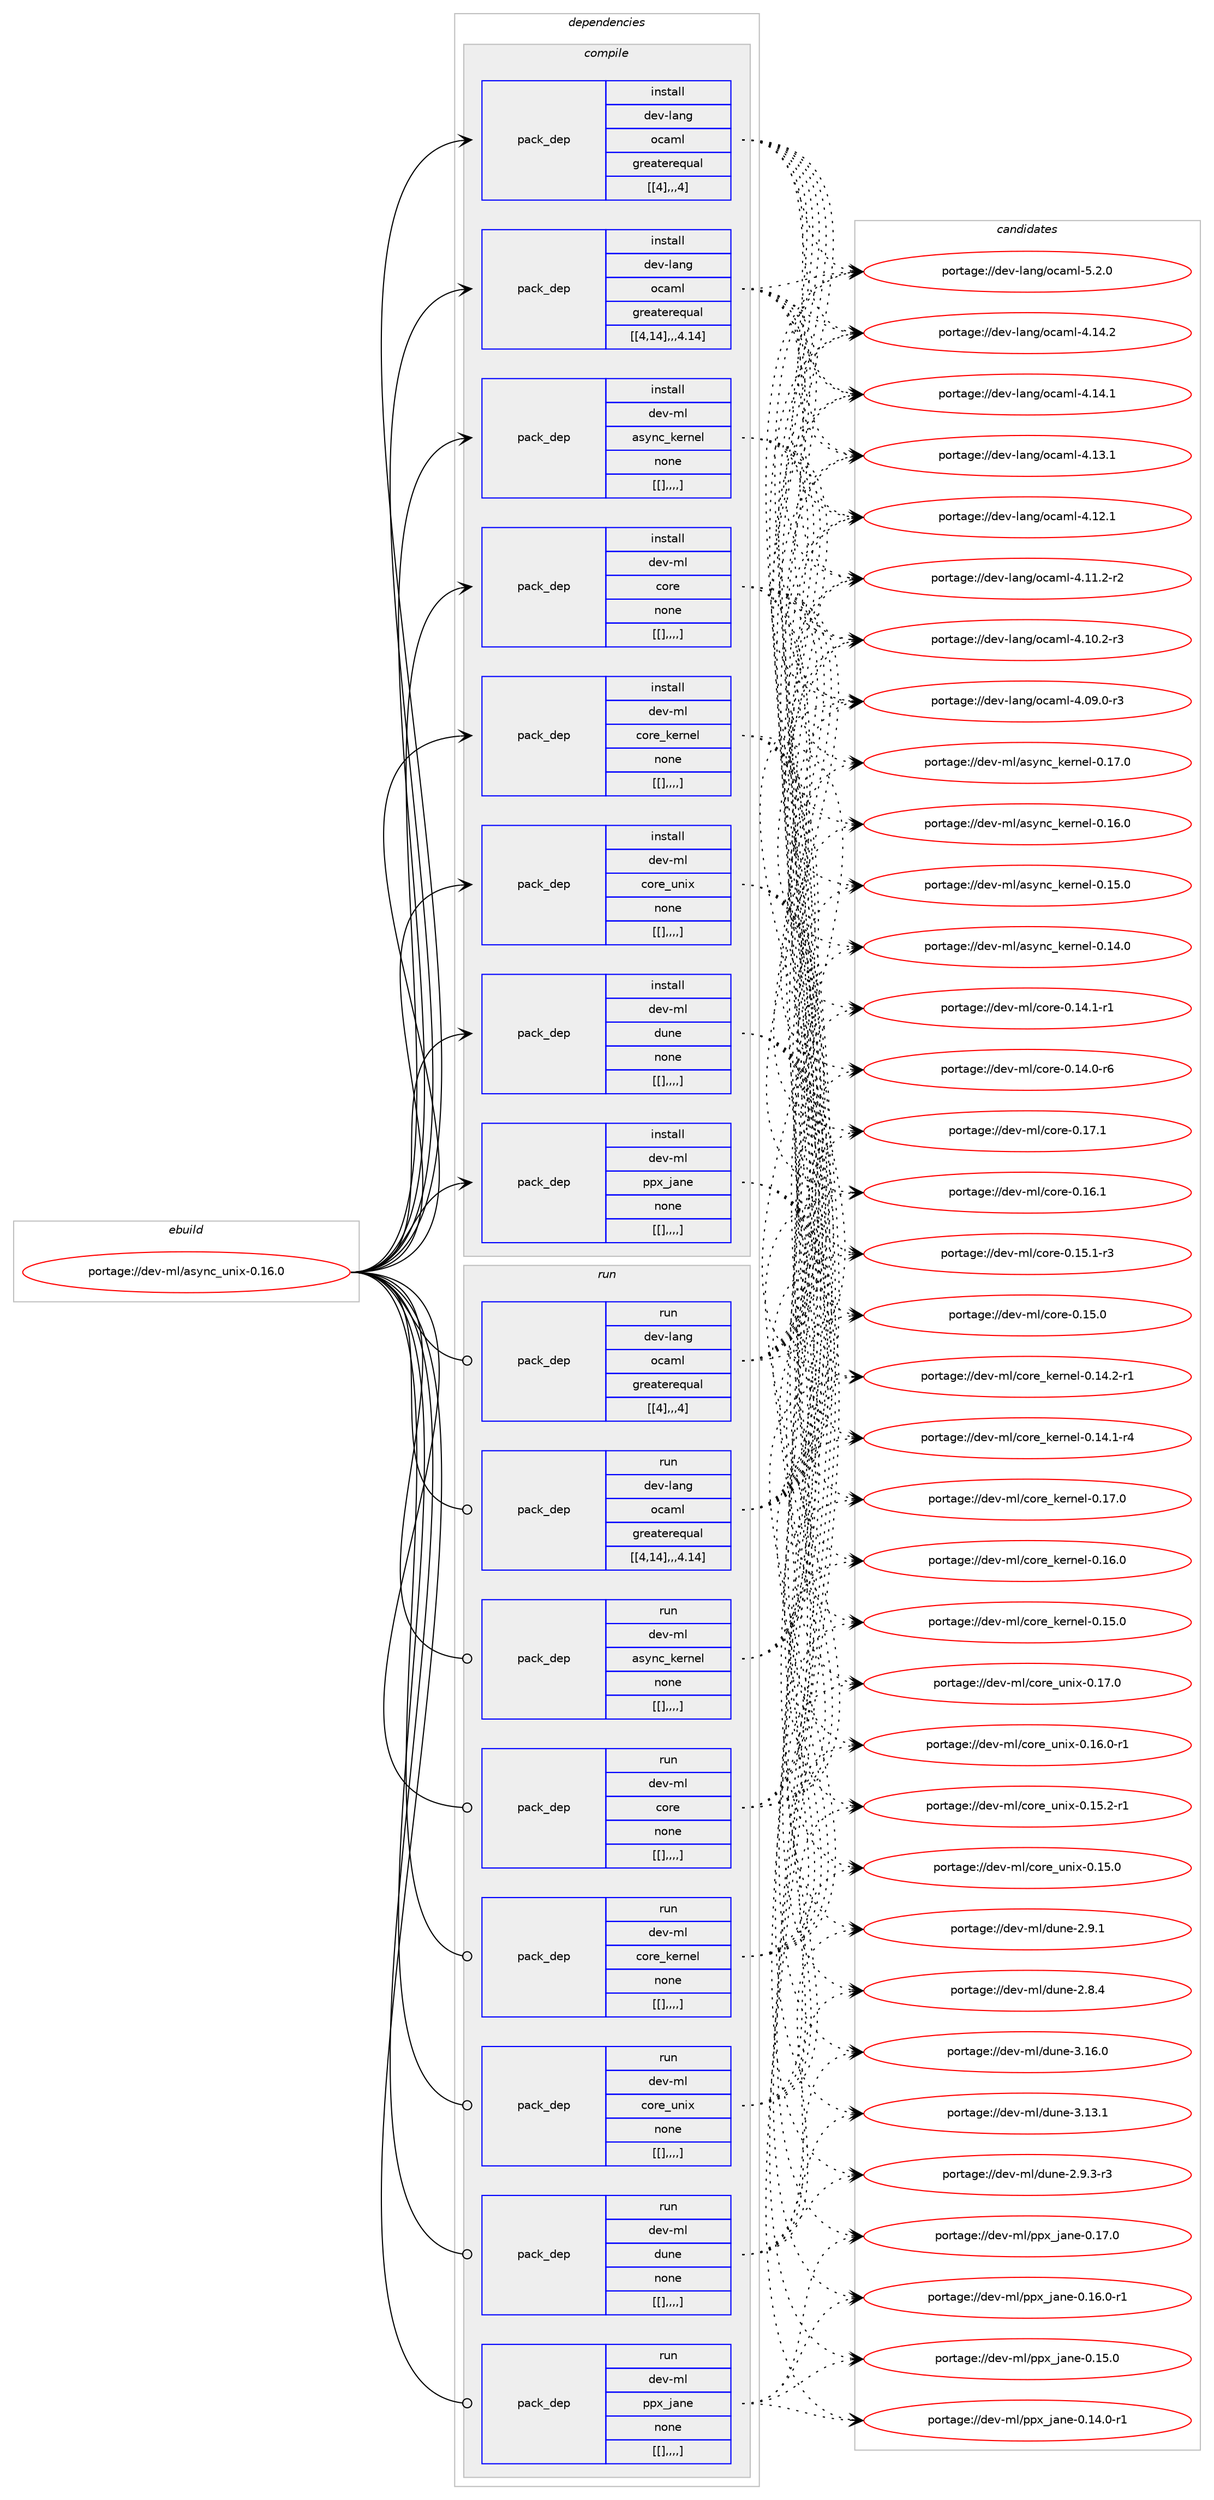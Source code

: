 digraph prolog {

# *************
# Graph options
# *************

newrank=true;
concentrate=true;
compound=true;
graph [rankdir=LR,fontname=Helvetica,fontsize=10,ranksep=1.5];#, ranksep=2.5, nodesep=0.2];
edge  [arrowhead=vee];
node  [fontname=Helvetica,fontsize=10];

# **********
# The ebuild
# **********

subgraph cluster_leftcol {
color=gray;
label=<<i>ebuild</i>>;
id [label="portage://dev-ml/async_unix-0.16.0", color=red, width=4, href="../dev-ml/async_unix-0.16.0.svg"];
}

# ****************
# The dependencies
# ****************

subgraph cluster_midcol {
color=gray;
label=<<i>dependencies</i>>;
subgraph cluster_compile {
fillcolor="#eeeeee";
style=filled;
label=<<i>compile</i>>;
subgraph pack87391 {
dependency118703 [label=<<TABLE BORDER="0" CELLBORDER="1" CELLSPACING="0" CELLPADDING="4" WIDTH="220"><TR><TD ROWSPAN="6" CELLPADDING="30">pack_dep</TD></TR><TR><TD WIDTH="110">install</TD></TR><TR><TD>dev-lang</TD></TR><TR><TD>ocaml</TD></TR><TR><TD>greaterequal</TD></TR><TR><TD>[[4],,,4]</TD></TR></TABLE>>, shape=none, color=blue];
}
id:e -> dependency118703:w [weight=20,style="solid",arrowhead="vee"];
subgraph pack87392 {
dependency118704 [label=<<TABLE BORDER="0" CELLBORDER="1" CELLSPACING="0" CELLPADDING="4" WIDTH="220"><TR><TD ROWSPAN="6" CELLPADDING="30">pack_dep</TD></TR><TR><TD WIDTH="110">install</TD></TR><TR><TD>dev-lang</TD></TR><TR><TD>ocaml</TD></TR><TR><TD>greaterequal</TD></TR><TR><TD>[[4,14],,,4.14]</TD></TR></TABLE>>, shape=none, color=blue];
}
id:e -> dependency118704:w [weight=20,style="solid",arrowhead="vee"];
subgraph pack87393 {
dependency118705 [label=<<TABLE BORDER="0" CELLBORDER="1" CELLSPACING="0" CELLPADDING="4" WIDTH="220"><TR><TD ROWSPAN="6" CELLPADDING="30">pack_dep</TD></TR><TR><TD WIDTH="110">install</TD></TR><TR><TD>dev-ml</TD></TR><TR><TD>async_kernel</TD></TR><TR><TD>none</TD></TR><TR><TD>[[],,,,]</TD></TR></TABLE>>, shape=none, color=blue];
}
id:e -> dependency118705:w [weight=20,style="solid",arrowhead="vee"];
subgraph pack87394 {
dependency118706 [label=<<TABLE BORDER="0" CELLBORDER="1" CELLSPACING="0" CELLPADDING="4" WIDTH="220"><TR><TD ROWSPAN="6" CELLPADDING="30">pack_dep</TD></TR><TR><TD WIDTH="110">install</TD></TR><TR><TD>dev-ml</TD></TR><TR><TD>core</TD></TR><TR><TD>none</TD></TR><TR><TD>[[],,,,]</TD></TR></TABLE>>, shape=none, color=blue];
}
id:e -> dependency118706:w [weight=20,style="solid",arrowhead="vee"];
subgraph pack87395 {
dependency118707 [label=<<TABLE BORDER="0" CELLBORDER="1" CELLSPACING="0" CELLPADDING="4" WIDTH="220"><TR><TD ROWSPAN="6" CELLPADDING="30">pack_dep</TD></TR><TR><TD WIDTH="110">install</TD></TR><TR><TD>dev-ml</TD></TR><TR><TD>core_kernel</TD></TR><TR><TD>none</TD></TR><TR><TD>[[],,,,]</TD></TR></TABLE>>, shape=none, color=blue];
}
id:e -> dependency118707:w [weight=20,style="solid",arrowhead="vee"];
subgraph pack87396 {
dependency118708 [label=<<TABLE BORDER="0" CELLBORDER="1" CELLSPACING="0" CELLPADDING="4" WIDTH="220"><TR><TD ROWSPAN="6" CELLPADDING="30">pack_dep</TD></TR><TR><TD WIDTH="110">install</TD></TR><TR><TD>dev-ml</TD></TR><TR><TD>core_unix</TD></TR><TR><TD>none</TD></TR><TR><TD>[[],,,,]</TD></TR></TABLE>>, shape=none, color=blue];
}
id:e -> dependency118708:w [weight=20,style="solid",arrowhead="vee"];
subgraph pack87397 {
dependency118709 [label=<<TABLE BORDER="0" CELLBORDER="1" CELLSPACING="0" CELLPADDING="4" WIDTH="220"><TR><TD ROWSPAN="6" CELLPADDING="30">pack_dep</TD></TR><TR><TD WIDTH="110">install</TD></TR><TR><TD>dev-ml</TD></TR><TR><TD>dune</TD></TR><TR><TD>none</TD></TR><TR><TD>[[],,,,]</TD></TR></TABLE>>, shape=none, color=blue];
}
id:e -> dependency118709:w [weight=20,style="solid",arrowhead="vee"];
subgraph pack87398 {
dependency118710 [label=<<TABLE BORDER="0" CELLBORDER="1" CELLSPACING="0" CELLPADDING="4" WIDTH="220"><TR><TD ROWSPAN="6" CELLPADDING="30">pack_dep</TD></TR><TR><TD WIDTH="110">install</TD></TR><TR><TD>dev-ml</TD></TR><TR><TD>ppx_jane</TD></TR><TR><TD>none</TD></TR><TR><TD>[[],,,,]</TD></TR></TABLE>>, shape=none, color=blue];
}
id:e -> dependency118710:w [weight=20,style="solid",arrowhead="vee"];
}
subgraph cluster_compileandrun {
fillcolor="#eeeeee";
style=filled;
label=<<i>compile and run</i>>;
}
subgraph cluster_run {
fillcolor="#eeeeee";
style=filled;
label=<<i>run</i>>;
subgraph pack87399 {
dependency118711 [label=<<TABLE BORDER="0" CELLBORDER="1" CELLSPACING="0" CELLPADDING="4" WIDTH="220"><TR><TD ROWSPAN="6" CELLPADDING="30">pack_dep</TD></TR><TR><TD WIDTH="110">run</TD></TR><TR><TD>dev-lang</TD></TR><TR><TD>ocaml</TD></TR><TR><TD>greaterequal</TD></TR><TR><TD>[[4],,,4]</TD></TR></TABLE>>, shape=none, color=blue];
}
id:e -> dependency118711:w [weight=20,style="solid",arrowhead="odot"];
subgraph pack87400 {
dependency118712 [label=<<TABLE BORDER="0" CELLBORDER="1" CELLSPACING="0" CELLPADDING="4" WIDTH="220"><TR><TD ROWSPAN="6" CELLPADDING="30">pack_dep</TD></TR><TR><TD WIDTH="110">run</TD></TR><TR><TD>dev-lang</TD></TR><TR><TD>ocaml</TD></TR><TR><TD>greaterequal</TD></TR><TR><TD>[[4,14],,,4.14]</TD></TR></TABLE>>, shape=none, color=blue];
}
id:e -> dependency118712:w [weight=20,style="solid",arrowhead="odot"];
subgraph pack87401 {
dependency118713 [label=<<TABLE BORDER="0" CELLBORDER="1" CELLSPACING="0" CELLPADDING="4" WIDTH="220"><TR><TD ROWSPAN="6" CELLPADDING="30">pack_dep</TD></TR><TR><TD WIDTH="110">run</TD></TR><TR><TD>dev-ml</TD></TR><TR><TD>async_kernel</TD></TR><TR><TD>none</TD></TR><TR><TD>[[],,,,]</TD></TR></TABLE>>, shape=none, color=blue];
}
id:e -> dependency118713:w [weight=20,style="solid",arrowhead="odot"];
subgraph pack87402 {
dependency118714 [label=<<TABLE BORDER="0" CELLBORDER="1" CELLSPACING="0" CELLPADDING="4" WIDTH="220"><TR><TD ROWSPAN="6" CELLPADDING="30">pack_dep</TD></TR><TR><TD WIDTH="110">run</TD></TR><TR><TD>dev-ml</TD></TR><TR><TD>core</TD></TR><TR><TD>none</TD></TR><TR><TD>[[],,,,]</TD></TR></TABLE>>, shape=none, color=blue];
}
id:e -> dependency118714:w [weight=20,style="solid",arrowhead="odot"];
subgraph pack87403 {
dependency118715 [label=<<TABLE BORDER="0" CELLBORDER="1" CELLSPACING="0" CELLPADDING="4" WIDTH="220"><TR><TD ROWSPAN="6" CELLPADDING="30">pack_dep</TD></TR><TR><TD WIDTH="110">run</TD></TR><TR><TD>dev-ml</TD></TR><TR><TD>core_kernel</TD></TR><TR><TD>none</TD></TR><TR><TD>[[],,,,]</TD></TR></TABLE>>, shape=none, color=blue];
}
id:e -> dependency118715:w [weight=20,style="solid",arrowhead="odot"];
subgraph pack87404 {
dependency118716 [label=<<TABLE BORDER="0" CELLBORDER="1" CELLSPACING="0" CELLPADDING="4" WIDTH="220"><TR><TD ROWSPAN="6" CELLPADDING="30">pack_dep</TD></TR><TR><TD WIDTH="110">run</TD></TR><TR><TD>dev-ml</TD></TR><TR><TD>core_unix</TD></TR><TR><TD>none</TD></TR><TR><TD>[[],,,,]</TD></TR></TABLE>>, shape=none, color=blue];
}
id:e -> dependency118716:w [weight=20,style="solid",arrowhead="odot"];
subgraph pack87405 {
dependency118717 [label=<<TABLE BORDER="0" CELLBORDER="1" CELLSPACING="0" CELLPADDING="4" WIDTH="220"><TR><TD ROWSPAN="6" CELLPADDING="30">pack_dep</TD></TR><TR><TD WIDTH="110">run</TD></TR><TR><TD>dev-ml</TD></TR><TR><TD>dune</TD></TR><TR><TD>none</TD></TR><TR><TD>[[],,,,]</TD></TR></TABLE>>, shape=none, color=blue];
}
id:e -> dependency118717:w [weight=20,style="solid",arrowhead="odot"];
subgraph pack87406 {
dependency118718 [label=<<TABLE BORDER="0" CELLBORDER="1" CELLSPACING="0" CELLPADDING="4" WIDTH="220"><TR><TD ROWSPAN="6" CELLPADDING="30">pack_dep</TD></TR><TR><TD WIDTH="110">run</TD></TR><TR><TD>dev-ml</TD></TR><TR><TD>ppx_jane</TD></TR><TR><TD>none</TD></TR><TR><TD>[[],,,,]</TD></TR></TABLE>>, shape=none, color=blue];
}
id:e -> dependency118718:w [weight=20,style="solid",arrowhead="odot"];
}
}

# **************
# The candidates
# **************

subgraph cluster_choices {
rank=same;
color=gray;
label=<<i>candidates</i>>;

subgraph choice87391 {
color=black;
nodesep=1;
choice1001011184510897110103471119997109108455346504648 [label="portage://dev-lang/ocaml-5.2.0", color=red, width=4,href="../dev-lang/ocaml-5.2.0.svg"];
choice100101118451089711010347111999710910845524649524650 [label="portage://dev-lang/ocaml-4.14.2", color=red, width=4,href="../dev-lang/ocaml-4.14.2.svg"];
choice100101118451089711010347111999710910845524649524649 [label="portage://dev-lang/ocaml-4.14.1", color=red, width=4,href="../dev-lang/ocaml-4.14.1.svg"];
choice100101118451089711010347111999710910845524649514649 [label="portage://dev-lang/ocaml-4.13.1", color=red, width=4,href="../dev-lang/ocaml-4.13.1.svg"];
choice100101118451089711010347111999710910845524649504649 [label="portage://dev-lang/ocaml-4.12.1", color=red, width=4,href="../dev-lang/ocaml-4.12.1.svg"];
choice1001011184510897110103471119997109108455246494946504511450 [label="portage://dev-lang/ocaml-4.11.2-r2", color=red, width=4,href="../dev-lang/ocaml-4.11.2-r2.svg"];
choice1001011184510897110103471119997109108455246494846504511451 [label="portage://dev-lang/ocaml-4.10.2-r3", color=red, width=4,href="../dev-lang/ocaml-4.10.2-r3.svg"];
choice1001011184510897110103471119997109108455246485746484511451 [label="portage://dev-lang/ocaml-4.09.0-r3", color=red, width=4,href="../dev-lang/ocaml-4.09.0-r3.svg"];
dependency118703:e -> choice1001011184510897110103471119997109108455346504648:w [style=dotted,weight="100"];
dependency118703:e -> choice100101118451089711010347111999710910845524649524650:w [style=dotted,weight="100"];
dependency118703:e -> choice100101118451089711010347111999710910845524649524649:w [style=dotted,weight="100"];
dependency118703:e -> choice100101118451089711010347111999710910845524649514649:w [style=dotted,weight="100"];
dependency118703:e -> choice100101118451089711010347111999710910845524649504649:w [style=dotted,weight="100"];
dependency118703:e -> choice1001011184510897110103471119997109108455246494946504511450:w [style=dotted,weight="100"];
dependency118703:e -> choice1001011184510897110103471119997109108455246494846504511451:w [style=dotted,weight="100"];
dependency118703:e -> choice1001011184510897110103471119997109108455246485746484511451:w [style=dotted,weight="100"];
}
subgraph choice87392 {
color=black;
nodesep=1;
choice1001011184510897110103471119997109108455346504648 [label="portage://dev-lang/ocaml-5.2.0", color=red, width=4,href="../dev-lang/ocaml-5.2.0.svg"];
choice100101118451089711010347111999710910845524649524650 [label="portage://dev-lang/ocaml-4.14.2", color=red, width=4,href="../dev-lang/ocaml-4.14.2.svg"];
choice100101118451089711010347111999710910845524649524649 [label="portage://dev-lang/ocaml-4.14.1", color=red, width=4,href="../dev-lang/ocaml-4.14.1.svg"];
choice100101118451089711010347111999710910845524649514649 [label="portage://dev-lang/ocaml-4.13.1", color=red, width=4,href="../dev-lang/ocaml-4.13.1.svg"];
choice100101118451089711010347111999710910845524649504649 [label="portage://dev-lang/ocaml-4.12.1", color=red, width=4,href="../dev-lang/ocaml-4.12.1.svg"];
choice1001011184510897110103471119997109108455246494946504511450 [label="portage://dev-lang/ocaml-4.11.2-r2", color=red, width=4,href="../dev-lang/ocaml-4.11.2-r2.svg"];
choice1001011184510897110103471119997109108455246494846504511451 [label="portage://dev-lang/ocaml-4.10.2-r3", color=red, width=4,href="../dev-lang/ocaml-4.10.2-r3.svg"];
choice1001011184510897110103471119997109108455246485746484511451 [label="portage://dev-lang/ocaml-4.09.0-r3", color=red, width=4,href="../dev-lang/ocaml-4.09.0-r3.svg"];
dependency118704:e -> choice1001011184510897110103471119997109108455346504648:w [style=dotted,weight="100"];
dependency118704:e -> choice100101118451089711010347111999710910845524649524650:w [style=dotted,weight="100"];
dependency118704:e -> choice100101118451089711010347111999710910845524649524649:w [style=dotted,weight="100"];
dependency118704:e -> choice100101118451089711010347111999710910845524649514649:w [style=dotted,weight="100"];
dependency118704:e -> choice100101118451089711010347111999710910845524649504649:w [style=dotted,weight="100"];
dependency118704:e -> choice1001011184510897110103471119997109108455246494946504511450:w [style=dotted,weight="100"];
dependency118704:e -> choice1001011184510897110103471119997109108455246494846504511451:w [style=dotted,weight="100"];
dependency118704:e -> choice1001011184510897110103471119997109108455246485746484511451:w [style=dotted,weight="100"];
}
subgraph choice87393 {
color=black;
nodesep=1;
choice100101118451091084797115121110999510710111411010110845484649554648 [label="portage://dev-ml/async_kernel-0.17.0", color=red, width=4,href="../dev-ml/async_kernel-0.17.0.svg"];
choice100101118451091084797115121110999510710111411010110845484649544648 [label="portage://dev-ml/async_kernel-0.16.0", color=red, width=4,href="../dev-ml/async_kernel-0.16.0.svg"];
choice100101118451091084797115121110999510710111411010110845484649534648 [label="portage://dev-ml/async_kernel-0.15.0", color=red, width=4,href="../dev-ml/async_kernel-0.15.0.svg"];
choice100101118451091084797115121110999510710111411010110845484649524648 [label="portage://dev-ml/async_kernel-0.14.0", color=red, width=4,href="../dev-ml/async_kernel-0.14.0.svg"];
dependency118705:e -> choice100101118451091084797115121110999510710111411010110845484649554648:w [style=dotted,weight="100"];
dependency118705:e -> choice100101118451091084797115121110999510710111411010110845484649544648:w [style=dotted,weight="100"];
dependency118705:e -> choice100101118451091084797115121110999510710111411010110845484649534648:w [style=dotted,weight="100"];
dependency118705:e -> choice100101118451091084797115121110999510710111411010110845484649524648:w [style=dotted,weight="100"];
}
subgraph choice87394 {
color=black;
nodesep=1;
choice10010111845109108479911111410145484649554649 [label="portage://dev-ml/core-0.17.1", color=red, width=4,href="../dev-ml/core-0.17.1.svg"];
choice10010111845109108479911111410145484649544649 [label="portage://dev-ml/core-0.16.1", color=red, width=4,href="../dev-ml/core-0.16.1.svg"];
choice100101118451091084799111114101454846495346494511451 [label="portage://dev-ml/core-0.15.1-r3", color=red, width=4,href="../dev-ml/core-0.15.1-r3.svg"];
choice10010111845109108479911111410145484649534648 [label="portage://dev-ml/core-0.15.0", color=red, width=4,href="../dev-ml/core-0.15.0.svg"];
choice100101118451091084799111114101454846495246494511449 [label="portage://dev-ml/core-0.14.1-r1", color=red, width=4,href="../dev-ml/core-0.14.1-r1.svg"];
choice100101118451091084799111114101454846495246484511454 [label="portage://dev-ml/core-0.14.0-r6", color=red, width=4,href="../dev-ml/core-0.14.0-r6.svg"];
dependency118706:e -> choice10010111845109108479911111410145484649554649:w [style=dotted,weight="100"];
dependency118706:e -> choice10010111845109108479911111410145484649544649:w [style=dotted,weight="100"];
dependency118706:e -> choice100101118451091084799111114101454846495346494511451:w [style=dotted,weight="100"];
dependency118706:e -> choice10010111845109108479911111410145484649534648:w [style=dotted,weight="100"];
dependency118706:e -> choice100101118451091084799111114101454846495246494511449:w [style=dotted,weight="100"];
dependency118706:e -> choice100101118451091084799111114101454846495246484511454:w [style=dotted,weight="100"];
}
subgraph choice87395 {
color=black;
nodesep=1;
choice1001011184510910847991111141019510710111411010110845484649554648 [label="portage://dev-ml/core_kernel-0.17.0", color=red, width=4,href="../dev-ml/core_kernel-0.17.0.svg"];
choice1001011184510910847991111141019510710111411010110845484649544648 [label="portage://dev-ml/core_kernel-0.16.0", color=red, width=4,href="../dev-ml/core_kernel-0.16.0.svg"];
choice1001011184510910847991111141019510710111411010110845484649534648 [label="portage://dev-ml/core_kernel-0.15.0", color=red, width=4,href="../dev-ml/core_kernel-0.15.0.svg"];
choice10010111845109108479911111410195107101114110101108454846495246504511449 [label="portage://dev-ml/core_kernel-0.14.2-r1", color=red, width=4,href="../dev-ml/core_kernel-0.14.2-r1.svg"];
choice10010111845109108479911111410195107101114110101108454846495246494511452 [label="portage://dev-ml/core_kernel-0.14.1-r4", color=red, width=4,href="../dev-ml/core_kernel-0.14.1-r4.svg"];
dependency118707:e -> choice1001011184510910847991111141019510710111411010110845484649554648:w [style=dotted,weight="100"];
dependency118707:e -> choice1001011184510910847991111141019510710111411010110845484649544648:w [style=dotted,weight="100"];
dependency118707:e -> choice1001011184510910847991111141019510710111411010110845484649534648:w [style=dotted,weight="100"];
dependency118707:e -> choice10010111845109108479911111410195107101114110101108454846495246504511449:w [style=dotted,weight="100"];
dependency118707:e -> choice10010111845109108479911111410195107101114110101108454846495246494511452:w [style=dotted,weight="100"];
}
subgraph choice87396 {
color=black;
nodesep=1;
choice1001011184510910847991111141019511711010512045484649554648 [label="portage://dev-ml/core_unix-0.17.0", color=red, width=4,href="../dev-ml/core_unix-0.17.0.svg"];
choice10010111845109108479911111410195117110105120454846495446484511449 [label="portage://dev-ml/core_unix-0.16.0-r1", color=red, width=4,href="../dev-ml/core_unix-0.16.0-r1.svg"];
choice10010111845109108479911111410195117110105120454846495346504511449 [label="portage://dev-ml/core_unix-0.15.2-r1", color=red, width=4,href="../dev-ml/core_unix-0.15.2-r1.svg"];
choice1001011184510910847991111141019511711010512045484649534648 [label="portage://dev-ml/core_unix-0.15.0", color=red, width=4,href="../dev-ml/core_unix-0.15.0.svg"];
dependency118708:e -> choice1001011184510910847991111141019511711010512045484649554648:w [style=dotted,weight="100"];
dependency118708:e -> choice10010111845109108479911111410195117110105120454846495446484511449:w [style=dotted,weight="100"];
dependency118708:e -> choice10010111845109108479911111410195117110105120454846495346504511449:w [style=dotted,weight="100"];
dependency118708:e -> choice1001011184510910847991111141019511711010512045484649534648:w [style=dotted,weight="100"];
}
subgraph choice87397 {
color=black;
nodesep=1;
choice100101118451091084710011711010145514649544648 [label="portage://dev-ml/dune-3.16.0", color=red, width=4,href="../dev-ml/dune-3.16.0.svg"];
choice100101118451091084710011711010145514649514649 [label="portage://dev-ml/dune-3.13.1", color=red, width=4,href="../dev-ml/dune-3.13.1.svg"];
choice10010111845109108471001171101014550465746514511451 [label="portage://dev-ml/dune-2.9.3-r3", color=red, width=4,href="../dev-ml/dune-2.9.3-r3.svg"];
choice1001011184510910847100117110101455046574649 [label="portage://dev-ml/dune-2.9.1", color=red, width=4,href="../dev-ml/dune-2.9.1.svg"];
choice1001011184510910847100117110101455046564652 [label="portage://dev-ml/dune-2.8.4", color=red, width=4,href="../dev-ml/dune-2.8.4.svg"];
dependency118709:e -> choice100101118451091084710011711010145514649544648:w [style=dotted,weight="100"];
dependency118709:e -> choice100101118451091084710011711010145514649514649:w [style=dotted,weight="100"];
dependency118709:e -> choice10010111845109108471001171101014550465746514511451:w [style=dotted,weight="100"];
dependency118709:e -> choice1001011184510910847100117110101455046574649:w [style=dotted,weight="100"];
dependency118709:e -> choice1001011184510910847100117110101455046564652:w [style=dotted,weight="100"];
}
subgraph choice87398 {
color=black;
nodesep=1;
choice1001011184510910847112112120951069711010145484649554648 [label="portage://dev-ml/ppx_jane-0.17.0", color=red, width=4,href="../dev-ml/ppx_jane-0.17.0.svg"];
choice10010111845109108471121121209510697110101454846495446484511449 [label="portage://dev-ml/ppx_jane-0.16.0-r1", color=red, width=4,href="../dev-ml/ppx_jane-0.16.0-r1.svg"];
choice1001011184510910847112112120951069711010145484649534648 [label="portage://dev-ml/ppx_jane-0.15.0", color=red, width=4,href="../dev-ml/ppx_jane-0.15.0.svg"];
choice10010111845109108471121121209510697110101454846495246484511449 [label="portage://dev-ml/ppx_jane-0.14.0-r1", color=red, width=4,href="../dev-ml/ppx_jane-0.14.0-r1.svg"];
dependency118710:e -> choice1001011184510910847112112120951069711010145484649554648:w [style=dotted,weight="100"];
dependency118710:e -> choice10010111845109108471121121209510697110101454846495446484511449:w [style=dotted,weight="100"];
dependency118710:e -> choice1001011184510910847112112120951069711010145484649534648:w [style=dotted,weight="100"];
dependency118710:e -> choice10010111845109108471121121209510697110101454846495246484511449:w [style=dotted,weight="100"];
}
subgraph choice87399 {
color=black;
nodesep=1;
choice1001011184510897110103471119997109108455346504648 [label="portage://dev-lang/ocaml-5.2.0", color=red, width=4,href="../dev-lang/ocaml-5.2.0.svg"];
choice100101118451089711010347111999710910845524649524650 [label="portage://dev-lang/ocaml-4.14.2", color=red, width=4,href="../dev-lang/ocaml-4.14.2.svg"];
choice100101118451089711010347111999710910845524649524649 [label="portage://dev-lang/ocaml-4.14.1", color=red, width=4,href="../dev-lang/ocaml-4.14.1.svg"];
choice100101118451089711010347111999710910845524649514649 [label="portage://dev-lang/ocaml-4.13.1", color=red, width=4,href="../dev-lang/ocaml-4.13.1.svg"];
choice100101118451089711010347111999710910845524649504649 [label="portage://dev-lang/ocaml-4.12.1", color=red, width=4,href="../dev-lang/ocaml-4.12.1.svg"];
choice1001011184510897110103471119997109108455246494946504511450 [label="portage://dev-lang/ocaml-4.11.2-r2", color=red, width=4,href="../dev-lang/ocaml-4.11.2-r2.svg"];
choice1001011184510897110103471119997109108455246494846504511451 [label="portage://dev-lang/ocaml-4.10.2-r3", color=red, width=4,href="../dev-lang/ocaml-4.10.2-r3.svg"];
choice1001011184510897110103471119997109108455246485746484511451 [label="portage://dev-lang/ocaml-4.09.0-r3", color=red, width=4,href="../dev-lang/ocaml-4.09.0-r3.svg"];
dependency118711:e -> choice1001011184510897110103471119997109108455346504648:w [style=dotted,weight="100"];
dependency118711:e -> choice100101118451089711010347111999710910845524649524650:w [style=dotted,weight="100"];
dependency118711:e -> choice100101118451089711010347111999710910845524649524649:w [style=dotted,weight="100"];
dependency118711:e -> choice100101118451089711010347111999710910845524649514649:w [style=dotted,weight="100"];
dependency118711:e -> choice100101118451089711010347111999710910845524649504649:w [style=dotted,weight="100"];
dependency118711:e -> choice1001011184510897110103471119997109108455246494946504511450:w [style=dotted,weight="100"];
dependency118711:e -> choice1001011184510897110103471119997109108455246494846504511451:w [style=dotted,weight="100"];
dependency118711:e -> choice1001011184510897110103471119997109108455246485746484511451:w [style=dotted,weight="100"];
}
subgraph choice87400 {
color=black;
nodesep=1;
choice1001011184510897110103471119997109108455346504648 [label="portage://dev-lang/ocaml-5.2.0", color=red, width=4,href="../dev-lang/ocaml-5.2.0.svg"];
choice100101118451089711010347111999710910845524649524650 [label="portage://dev-lang/ocaml-4.14.2", color=red, width=4,href="../dev-lang/ocaml-4.14.2.svg"];
choice100101118451089711010347111999710910845524649524649 [label="portage://dev-lang/ocaml-4.14.1", color=red, width=4,href="../dev-lang/ocaml-4.14.1.svg"];
choice100101118451089711010347111999710910845524649514649 [label="portage://dev-lang/ocaml-4.13.1", color=red, width=4,href="../dev-lang/ocaml-4.13.1.svg"];
choice100101118451089711010347111999710910845524649504649 [label="portage://dev-lang/ocaml-4.12.1", color=red, width=4,href="../dev-lang/ocaml-4.12.1.svg"];
choice1001011184510897110103471119997109108455246494946504511450 [label="portage://dev-lang/ocaml-4.11.2-r2", color=red, width=4,href="../dev-lang/ocaml-4.11.2-r2.svg"];
choice1001011184510897110103471119997109108455246494846504511451 [label="portage://dev-lang/ocaml-4.10.2-r3", color=red, width=4,href="../dev-lang/ocaml-4.10.2-r3.svg"];
choice1001011184510897110103471119997109108455246485746484511451 [label="portage://dev-lang/ocaml-4.09.0-r3", color=red, width=4,href="../dev-lang/ocaml-4.09.0-r3.svg"];
dependency118712:e -> choice1001011184510897110103471119997109108455346504648:w [style=dotted,weight="100"];
dependency118712:e -> choice100101118451089711010347111999710910845524649524650:w [style=dotted,weight="100"];
dependency118712:e -> choice100101118451089711010347111999710910845524649524649:w [style=dotted,weight="100"];
dependency118712:e -> choice100101118451089711010347111999710910845524649514649:w [style=dotted,weight="100"];
dependency118712:e -> choice100101118451089711010347111999710910845524649504649:w [style=dotted,weight="100"];
dependency118712:e -> choice1001011184510897110103471119997109108455246494946504511450:w [style=dotted,weight="100"];
dependency118712:e -> choice1001011184510897110103471119997109108455246494846504511451:w [style=dotted,weight="100"];
dependency118712:e -> choice1001011184510897110103471119997109108455246485746484511451:w [style=dotted,weight="100"];
}
subgraph choice87401 {
color=black;
nodesep=1;
choice100101118451091084797115121110999510710111411010110845484649554648 [label="portage://dev-ml/async_kernel-0.17.0", color=red, width=4,href="../dev-ml/async_kernel-0.17.0.svg"];
choice100101118451091084797115121110999510710111411010110845484649544648 [label="portage://dev-ml/async_kernel-0.16.0", color=red, width=4,href="../dev-ml/async_kernel-0.16.0.svg"];
choice100101118451091084797115121110999510710111411010110845484649534648 [label="portage://dev-ml/async_kernel-0.15.0", color=red, width=4,href="../dev-ml/async_kernel-0.15.0.svg"];
choice100101118451091084797115121110999510710111411010110845484649524648 [label="portage://dev-ml/async_kernel-0.14.0", color=red, width=4,href="../dev-ml/async_kernel-0.14.0.svg"];
dependency118713:e -> choice100101118451091084797115121110999510710111411010110845484649554648:w [style=dotted,weight="100"];
dependency118713:e -> choice100101118451091084797115121110999510710111411010110845484649544648:w [style=dotted,weight="100"];
dependency118713:e -> choice100101118451091084797115121110999510710111411010110845484649534648:w [style=dotted,weight="100"];
dependency118713:e -> choice100101118451091084797115121110999510710111411010110845484649524648:w [style=dotted,weight="100"];
}
subgraph choice87402 {
color=black;
nodesep=1;
choice10010111845109108479911111410145484649554649 [label="portage://dev-ml/core-0.17.1", color=red, width=4,href="../dev-ml/core-0.17.1.svg"];
choice10010111845109108479911111410145484649544649 [label="portage://dev-ml/core-0.16.1", color=red, width=4,href="../dev-ml/core-0.16.1.svg"];
choice100101118451091084799111114101454846495346494511451 [label="portage://dev-ml/core-0.15.1-r3", color=red, width=4,href="../dev-ml/core-0.15.1-r3.svg"];
choice10010111845109108479911111410145484649534648 [label="portage://dev-ml/core-0.15.0", color=red, width=4,href="../dev-ml/core-0.15.0.svg"];
choice100101118451091084799111114101454846495246494511449 [label="portage://dev-ml/core-0.14.1-r1", color=red, width=4,href="../dev-ml/core-0.14.1-r1.svg"];
choice100101118451091084799111114101454846495246484511454 [label="portage://dev-ml/core-0.14.0-r6", color=red, width=4,href="../dev-ml/core-0.14.0-r6.svg"];
dependency118714:e -> choice10010111845109108479911111410145484649554649:w [style=dotted,weight="100"];
dependency118714:e -> choice10010111845109108479911111410145484649544649:w [style=dotted,weight="100"];
dependency118714:e -> choice100101118451091084799111114101454846495346494511451:w [style=dotted,weight="100"];
dependency118714:e -> choice10010111845109108479911111410145484649534648:w [style=dotted,weight="100"];
dependency118714:e -> choice100101118451091084799111114101454846495246494511449:w [style=dotted,weight="100"];
dependency118714:e -> choice100101118451091084799111114101454846495246484511454:w [style=dotted,weight="100"];
}
subgraph choice87403 {
color=black;
nodesep=1;
choice1001011184510910847991111141019510710111411010110845484649554648 [label="portage://dev-ml/core_kernel-0.17.0", color=red, width=4,href="../dev-ml/core_kernel-0.17.0.svg"];
choice1001011184510910847991111141019510710111411010110845484649544648 [label="portage://dev-ml/core_kernel-0.16.0", color=red, width=4,href="../dev-ml/core_kernel-0.16.0.svg"];
choice1001011184510910847991111141019510710111411010110845484649534648 [label="portage://dev-ml/core_kernel-0.15.0", color=red, width=4,href="../dev-ml/core_kernel-0.15.0.svg"];
choice10010111845109108479911111410195107101114110101108454846495246504511449 [label="portage://dev-ml/core_kernel-0.14.2-r1", color=red, width=4,href="../dev-ml/core_kernel-0.14.2-r1.svg"];
choice10010111845109108479911111410195107101114110101108454846495246494511452 [label="portage://dev-ml/core_kernel-0.14.1-r4", color=red, width=4,href="../dev-ml/core_kernel-0.14.1-r4.svg"];
dependency118715:e -> choice1001011184510910847991111141019510710111411010110845484649554648:w [style=dotted,weight="100"];
dependency118715:e -> choice1001011184510910847991111141019510710111411010110845484649544648:w [style=dotted,weight="100"];
dependency118715:e -> choice1001011184510910847991111141019510710111411010110845484649534648:w [style=dotted,weight="100"];
dependency118715:e -> choice10010111845109108479911111410195107101114110101108454846495246504511449:w [style=dotted,weight="100"];
dependency118715:e -> choice10010111845109108479911111410195107101114110101108454846495246494511452:w [style=dotted,weight="100"];
}
subgraph choice87404 {
color=black;
nodesep=1;
choice1001011184510910847991111141019511711010512045484649554648 [label="portage://dev-ml/core_unix-0.17.0", color=red, width=4,href="../dev-ml/core_unix-0.17.0.svg"];
choice10010111845109108479911111410195117110105120454846495446484511449 [label="portage://dev-ml/core_unix-0.16.0-r1", color=red, width=4,href="../dev-ml/core_unix-0.16.0-r1.svg"];
choice10010111845109108479911111410195117110105120454846495346504511449 [label="portage://dev-ml/core_unix-0.15.2-r1", color=red, width=4,href="../dev-ml/core_unix-0.15.2-r1.svg"];
choice1001011184510910847991111141019511711010512045484649534648 [label="portage://dev-ml/core_unix-0.15.0", color=red, width=4,href="../dev-ml/core_unix-0.15.0.svg"];
dependency118716:e -> choice1001011184510910847991111141019511711010512045484649554648:w [style=dotted,weight="100"];
dependency118716:e -> choice10010111845109108479911111410195117110105120454846495446484511449:w [style=dotted,weight="100"];
dependency118716:e -> choice10010111845109108479911111410195117110105120454846495346504511449:w [style=dotted,weight="100"];
dependency118716:e -> choice1001011184510910847991111141019511711010512045484649534648:w [style=dotted,weight="100"];
}
subgraph choice87405 {
color=black;
nodesep=1;
choice100101118451091084710011711010145514649544648 [label="portage://dev-ml/dune-3.16.0", color=red, width=4,href="../dev-ml/dune-3.16.0.svg"];
choice100101118451091084710011711010145514649514649 [label="portage://dev-ml/dune-3.13.1", color=red, width=4,href="../dev-ml/dune-3.13.1.svg"];
choice10010111845109108471001171101014550465746514511451 [label="portage://dev-ml/dune-2.9.3-r3", color=red, width=4,href="../dev-ml/dune-2.9.3-r3.svg"];
choice1001011184510910847100117110101455046574649 [label="portage://dev-ml/dune-2.9.1", color=red, width=4,href="../dev-ml/dune-2.9.1.svg"];
choice1001011184510910847100117110101455046564652 [label="portage://dev-ml/dune-2.8.4", color=red, width=4,href="../dev-ml/dune-2.8.4.svg"];
dependency118717:e -> choice100101118451091084710011711010145514649544648:w [style=dotted,weight="100"];
dependency118717:e -> choice100101118451091084710011711010145514649514649:w [style=dotted,weight="100"];
dependency118717:e -> choice10010111845109108471001171101014550465746514511451:w [style=dotted,weight="100"];
dependency118717:e -> choice1001011184510910847100117110101455046574649:w [style=dotted,weight="100"];
dependency118717:e -> choice1001011184510910847100117110101455046564652:w [style=dotted,weight="100"];
}
subgraph choice87406 {
color=black;
nodesep=1;
choice1001011184510910847112112120951069711010145484649554648 [label="portage://dev-ml/ppx_jane-0.17.0", color=red, width=4,href="../dev-ml/ppx_jane-0.17.0.svg"];
choice10010111845109108471121121209510697110101454846495446484511449 [label="portage://dev-ml/ppx_jane-0.16.0-r1", color=red, width=4,href="../dev-ml/ppx_jane-0.16.0-r1.svg"];
choice1001011184510910847112112120951069711010145484649534648 [label="portage://dev-ml/ppx_jane-0.15.0", color=red, width=4,href="../dev-ml/ppx_jane-0.15.0.svg"];
choice10010111845109108471121121209510697110101454846495246484511449 [label="portage://dev-ml/ppx_jane-0.14.0-r1", color=red, width=4,href="../dev-ml/ppx_jane-0.14.0-r1.svg"];
dependency118718:e -> choice1001011184510910847112112120951069711010145484649554648:w [style=dotted,weight="100"];
dependency118718:e -> choice10010111845109108471121121209510697110101454846495446484511449:w [style=dotted,weight="100"];
dependency118718:e -> choice1001011184510910847112112120951069711010145484649534648:w [style=dotted,weight="100"];
dependency118718:e -> choice10010111845109108471121121209510697110101454846495246484511449:w [style=dotted,weight="100"];
}
}

}

